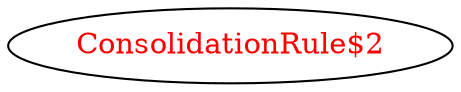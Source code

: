 digraph dependencyGraph {
 concentrate=true;
 ranksep="2.0";
 rankdir="LR"; 
 splines="ortho";
"ConsolidationRule$2" [fontcolor="red"];
}